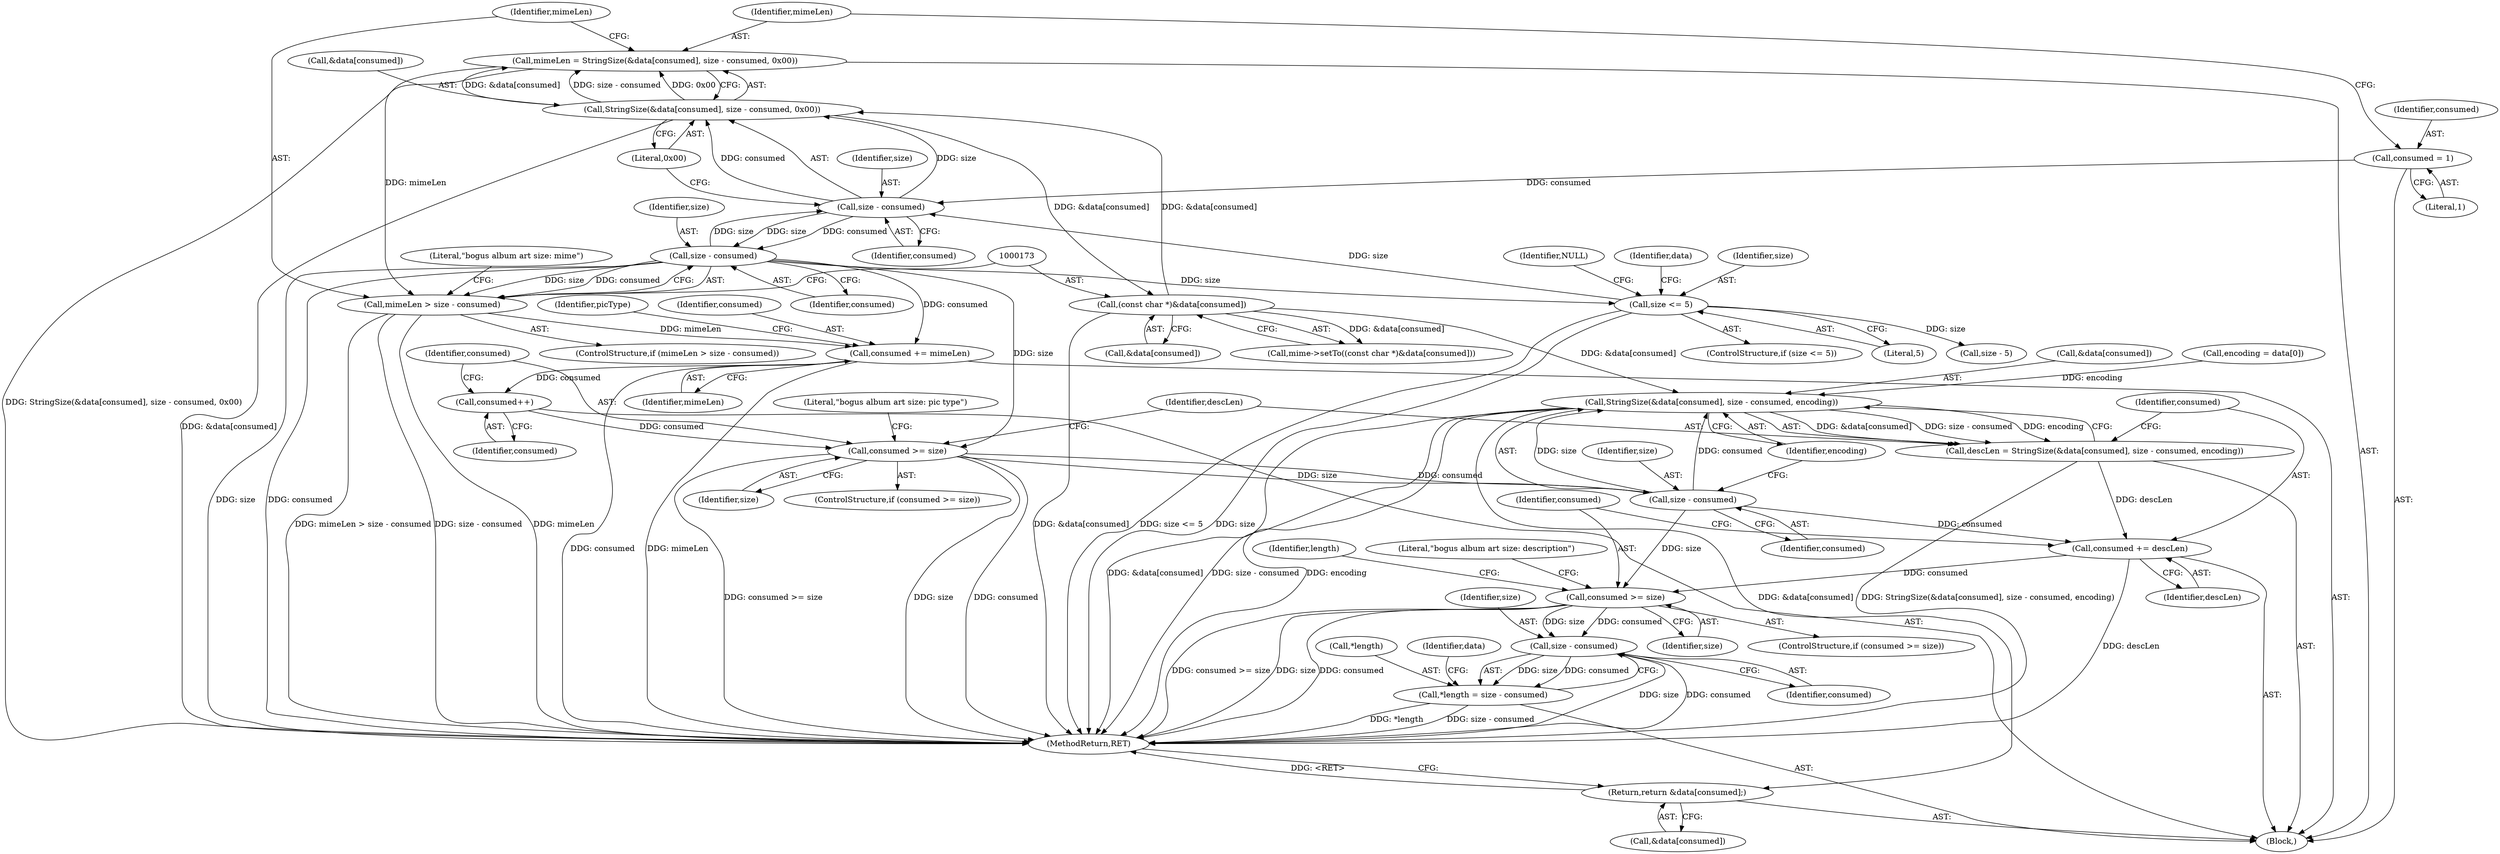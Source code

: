 digraph "0_Android_7a3246b870ddd11861eda2ab458b11d723c7f62c_0@integer" {
"1000149" [label="(Call,mimeLen = StringSize(&data[consumed], size - consumed, 0x00))"];
"1000151" [label="(Call,StringSize(&data[consumed], size - consumed, 0x00))"];
"1000172" [label="(Call,(const char *)&data[consumed])"];
"1000156" [label="(Call,size - consumed)"];
"1000163" [label="(Call,size - consumed)"];
"1000249" [label="(Call,size <= 5)"];
"1000145" [label="(Call,consumed = 1)"];
"1000161" [label="(Call,mimeLen > size - consumed)"];
"1000178" [label="(Call,consumed += mimeLen)"];
"1000194" [label="(Call,consumed++)"];
"1000197" [label="(Call,consumed >= size)"];
"1000213" [label="(Call,size - consumed)"];
"1000208" [label="(Call,StringSize(&data[consumed], size - consumed, encoding))"];
"1000206" [label="(Call,descLen = StringSize(&data[consumed], size - consumed, encoding))"];
"1000217" [label="(Call,consumed += descLen)"];
"1000221" [label="(Call,consumed >= size)"];
"1000232" [label="(Call,size - consumed)"];
"1000229" [label="(Call,*length = size - consumed)"];
"1000235" [label="(Return,return &data[consumed];)"];
"1000249" [label="(Call,size <= 5)"];
"1000226" [label="(Literal,\"bogus album art size: description\")"];
"1000206" [label="(Call,descLen = StringSize(&data[consumed], size - consumed, encoding))"];
"1000220" [label="(ControlStructure,if (consumed >= size))"];
"1000219" [label="(Identifier,descLen)"];
"1000145" [label="(Call,consumed = 1)"];
"1000199" [label="(Identifier,size)"];
"1000179" [label="(Identifier,consumed)"];
"1000163" [label="(Call,size - consumed)"];
"1000235" [label="(Return,return &data[consumed];)"];
"1000151" [label="(Call,StringSize(&data[consumed], size - consumed, 0x00))"];
"1000221" [label="(Call,consumed >= size)"];
"1000157" [label="(Identifier,size)"];
"1000197" [label="(Call,consumed >= size)"];
"1000223" [label="(Identifier,size)"];
"1000232" [label="(Call,size - consumed)"];
"1000251" [label="(Literal,5)"];
"1000180" [label="(Identifier,mimeLen)"];
"1000194" [label="(Call,consumed++)"];
"1000196" [label="(ControlStructure,if (consumed >= size))"];
"1000174" [label="(Call,&data[consumed])"];
"1000236" [label="(Call,&data[consumed])"];
"1000213" [label="(Call,size - consumed)"];
"1000178" [label="(Call,consumed += mimeLen)"];
"1000207" [label="(Identifier,descLen)"];
"1000230" [label="(Call,*length)"];
"1000254" [label="(Identifier,NULL)"];
"1000260" [label="(Identifier,data)"];
"1000208" [label="(Call,StringSize(&data[consumed], size - consumed, encoding))"];
"1000137" [label="(Block,)"];
"1000156" [label="(Call,size - consumed)"];
"1000147" [label="(Literal,1)"];
"1000150" [label="(Identifier,mimeLen)"];
"1000152" [label="(Call,&data[consumed])"];
"1000318" [label="(Call,size - 5)"];
"1000168" [label="(Literal,\"bogus album art size: mime\")"];
"1000216" [label="(Identifier,encoding)"];
"1000159" [label="(Literal,0x00)"];
"1000165" [label="(Identifier,consumed)"];
"1000149" [label="(Call,mimeLen = StringSize(&data[consumed], size - consumed, 0x00))"];
"1000238" [label="(Identifier,data)"];
"1000172" [label="(Call,(const char *)&data[consumed])"];
"1000198" [label="(Identifier,consumed)"];
"1000161" [label="(Call,mimeLen > size - consumed)"];
"1000183" [label="(Identifier,picType)"];
"1000158" [label="(Identifier,consumed)"];
"1000348" [label="(MethodReturn,RET)"];
"1000195" [label="(Identifier,consumed)"];
"1000217" [label="(Call,consumed += descLen)"];
"1000222" [label="(Identifier,consumed)"];
"1000231" [label="(Identifier,length)"];
"1000218" [label="(Identifier,consumed)"];
"1000214" [label="(Identifier,size)"];
"1000234" [label="(Identifier,consumed)"];
"1000209" [label="(Call,&data[consumed])"];
"1000233" [label="(Identifier,size)"];
"1000250" [label="(Identifier,size)"];
"1000171" [label="(Call,mime->setTo((const char *)&data[consumed]))"];
"1000202" [label="(Literal,\"bogus album art size: pic type\")"];
"1000164" [label="(Identifier,size)"];
"1000162" [label="(Identifier,mimeLen)"];
"1000248" [label="(ControlStructure,if (size <= 5))"];
"1000160" [label="(ControlStructure,if (mimeLen > size - consumed))"];
"1000139" [label="(Call,encoding = data[0])"];
"1000146" [label="(Identifier,consumed)"];
"1000215" [label="(Identifier,consumed)"];
"1000229" [label="(Call,*length = size - consumed)"];
"1000149" -> "1000137"  [label="AST: "];
"1000149" -> "1000151"  [label="CFG: "];
"1000150" -> "1000149"  [label="AST: "];
"1000151" -> "1000149"  [label="AST: "];
"1000162" -> "1000149"  [label="CFG: "];
"1000149" -> "1000348"  [label="DDG: StringSize(&data[consumed], size - consumed, 0x00)"];
"1000151" -> "1000149"  [label="DDG: &data[consumed]"];
"1000151" -> "1000149"  [label="DDG: size - consumed"];
"1000151" -> "1000149"  [label="DDG: 0x00"];
"1000149" -> "1000161"  [label="DDG: mimeLen"];
"1000151" -> "1000159"  [label="CFG: "];
"1000152" -> "1000151"  [label="AST: "];
"1000156" -> "1000151"  [label="AST: "];
"1000159" -> "1000151"  [label="AST: "];
"1000151" -> "1000348"  [label="DDG: &data[consumed]"];
"1000172" -> "1000151"  [label="DDG: &data[consumed]"];
"1000156" -> "1000151"  [label="DDG: size"];
"1000156" -> "1000151"  [label="DDG: consumed"];
"1000151" -> "1000172"  [label="DDG: &data[consumed]"];
"1000172" -> "1000171"  [label="AST: "];
"1000172" -> "1000174"  [label="CFG: "];
"1000173" -> "1000172"  [label="AST: "];
"1000174" -> "1000172"  [label="AST: "];
"1000171" -> "1000172"  [label="CFG: "];
"1000172" -> "1000348"  [label="DDG: &data[consumed]"];
"1000172" -> "1000171"  [label="DDG: &data[consumed]"];
"1000172" -> "1000208"  [label="DDG: &data[consumed]"];
"1000156" -> "1000158"  [label="CFG: "];
"1000157" -> "1000156"  [label="AST: "];
"1000158" -> "1000156"  [label="AST: "];
"1000159" -> "1000156"  [label="CFG: "];
"1000163" -> "1000156"  [label="DDG: size"];
"1000249" -> "1000156"  [label="DDG: size"];
"1000145" -> "1000156"  [label="DDG: consumed"];
"1000156" -> "1000163"  [label="DDG: size"];
"1000156" -> "1000163"  [label="DDG: consumed"];
"1000163" -> "1000161"  [label="AST: "];
"1000163" -> "1000165"  [label="CFG: "];
"1000164" -> "1000163"  [label="AST: "];
"1000165" -> "1000163"  [label="AST: "];
"1000161" -> "1000163"  [label="CFG: "];
"1000163" -> "1000348"  [label="DDG: size"];
"1000163" -> "1000348"  [label="DDG: consumed"];
"1000163" -> "1000161"  [label="DDG: size"];
"1000163" -> "1000161"  [label="DDG: consumed"];
"1000163" -> "1000178"  [label="DDG: consumed"];
"1000163" -> "1000197"  [label="DDG: size"];
"1000163" -> "1000249"  [label="DDG: size"];
"1000249" -> "1000248"  [label="AST: "];
"1000249" -> "1000251"  [label="CFG: "];
"1000250" -> "1000249"  [label="AST: "];
"1000251" -> "1000249"  [label="AST: "];
"1000254" -> "1000249"  [label="CFG: "];
"1000260" -> "1000249"  [label="CFG: "];
"1000249" -> "1000348"  [label="DDG: size"];
"1000249" -> "1000348"  [label="DDG: size <= 5"];
"1000249" -> "1000318"  [label="DDG: size"];
"1000145" -> "1000137"  [label="AST: "];
"1000145" -> "1000147"  [label="CFG: "];
"1000146" -> "1000145"  [label="AST: "];
"1000147" -> "1000145"  [label="AST: "];
"1000150" -> "1000145"  [label="CFG: "];
"1000161" -> "1000160"  [label="AST: "];
"1000162" -> "1000161"  [label="AST: "];
"1000168" -> "1000161"  [label="CFG: "];
"1000173" -> "1000161"  [label="CFG: "];
"1000161" -> "1000348"  [label="DDG: size - consumed"];
"1000161" -> "1000348"  [label="DDG: mimeLen"];
"1000161" -> "1000348"  [label="DDG: mimeLen > size - consumed"];
"1000161" -> "1000178"  [label="DDG: mimeLen"];
"1000178" -> "1000137"  [label="AST: "];
"1000178" -> "1000180"  [label="CFG: "];
"1000179" -> "1000178"  [label="AST: "];
"1000180" -> "1000178"  [label="AST: "];
"1000183" -> "1000178"  [label="CFG: "];
"1000178" -> "1000348"  [label="DDG: consumed"];
"1000178" -> "1000348"  [label="DDG: mimeLen"];
"1000178" -> "1000194"  [label="DDG: consumed"];
"1000194" -> "1000137"  [label="AST: "];
"1000194" -> "1000195"  [label="CFG: "];
"1000195" -> "1000194"  [label="AST: "];
"1000198" -> "1000194"  [label="CFG: "];
"1000194" -> "1000197"  [label="DDG: consumed"];
"1000197" -> "1000196"  [label="AST: "];
"1000197" -> "1000199"  [label="CFG: "];
"1000198" -> "1000197"  [label="AST: "];
"1000199" -> "1000197"  [label="AST: "];
"1000202" -> "1000197"  [label="CFG: "];
"1000207" -> "1000197"  [label="CFG: "];
"1000197" -> "1000348"  [label="DDG: consumed >= size"];
"1000197" -> "1000348"  [label="DDG: size"];
"1000197" -> "1000348"  [label="DDG: consumed"];
"1000197" -> "1000213"  [label="DDG: size"];
"1000197" -> "1000213"  [label="DDG: consumed"];
"1000213" -> "1000208"  [label="AST: "];
"1000213" -> "1000215"  [label="CFG: "];
"1000214" -> "1000213"  [label="AST: "];
"1000215" -> "1000213"  [label="AST: "];
"1000216" -> "1000213"  [label="CFG: "];
"1000213" -> "1000208"  [label="DDG: size"];
"1000213" -> "1000208"  [label="DDG: consumed"];
"1000213" -> "1000217"  [label="DDG: consumed"];
"1000213" -> "1000221"  [label="DDG: size"];
"1000208" -> "1000206"  [label="AST: "];
"1000208" -> "1000216"  [label="CFG: "];
"1000209" -> "1000208"  [label="AST: "];
"1000216" -> "1000208"  [label="AST: "];
"1000206" -> "1000208"  [label="CFG: "];
"1000208" -> "1000348"  [label="DDG: encoding"];
"1000208" -> "1000348"  [label="DDG: &data[consumed]"];
"1000208" -> "1000348"  [label="DDG: size - consumed"];
"1000208" -> "1000206"  [label="DDG: &data[consumed]"];
"1000208" -> "1000206"  [label="DDG: size - consumed"];
"1000208" -> "1000206"  [label="DDG: encoding"];
"1000139" -> "1000208"  [label="DDG: encoding"];
"1000208" -> "1000235"  [label="DDG: &data[consumed]"];
"1000206" -> "1000137"  [label="AST: "];
"1000207" -> "1000206"  [label="AST: "];
"1000218" -> "1000206"  [label="CFG: "];
"1000206" -> "1000348"  [label="DDG: StringSize(&data[consumed], size - consumed, encoding)"];
"1000206" -> "1000217"  [label="DDG: descLen"];
"1000217" -> "1000137"  [label="AST: "];
"1000217" -> "1000219"  [label="CFG: "];
"1000218" -> "1000217"  [label="AST: "];
"1000219" -> "1000217"  [label="AST: "];
"1000222" -> "1000217"  [label="CFG: "];
"1000217" -> "1000348"  [label="DDG: descLen"];
"1000217" -> "1000221"  [label="DDG: consumed"];
"1000221" -> "1000220"  [label="AST: "];
"1000221" -> "1000223"  [label="CFG: "];
"1000222" -> "1000221"  [label="AST: "];
"1000223" -> "1000221"  [label="AST: "];
"1000226" -> "1000221"  [label="CFG: "];
"1000231" -> "1000221"  [label="CFG: "];
"1000221" -> "1000348"  [label="DDG: consumed >= size"];
"1000221" -> "1000348"  [label="DDG: size"];
"1000221" -> "1000348"  [label="DDG: consumed"];
"1000221" -> "1000232"  [label="DDG: size"];
"1000221" -> "1000232"  [label="DDG: consumed"];
"1000232" -> "1000229"  [label="AST: "];
"1000232" -> "1000234"  [label="CFG: "];
"1000233" -> "1000232"  [label="AST: "];
"1000234" -> "1000232"  [label="AST: "];
"1000229" -> "1000232"  [label="CFG: "];
"1000232" -> "1000348"  [label="DDG: size"];
"1000232" -> "1000348"  [label="DDG: consumed"];
"1000232" -> "1000229"  [label="DDG: size"];
"1000232" -> "1000229"  [label="DDG: consumed"];
"1000229" -> "1000137"  [label="AST: "];
"1000230" -> "1000229"  [label="AST: "];
"1000238" -> "1000229"  [label="CFG: "];
"1000229" -> "1000348"  [label="DDG: size - consumed"];
"1000229" -> "1000348"  [label="DDG: *length"];
"1000235" -> "1000137"  [label="AST: "];
"1000235" -> "1000236"  [label="CFG: "];
"1000236" -> "1000235"  [label="AST: "];
"1000348" -> "1000235"  [label="CFG: "];
"1000235" -> "1000348"  [label="DDG: <RET>"];
}
